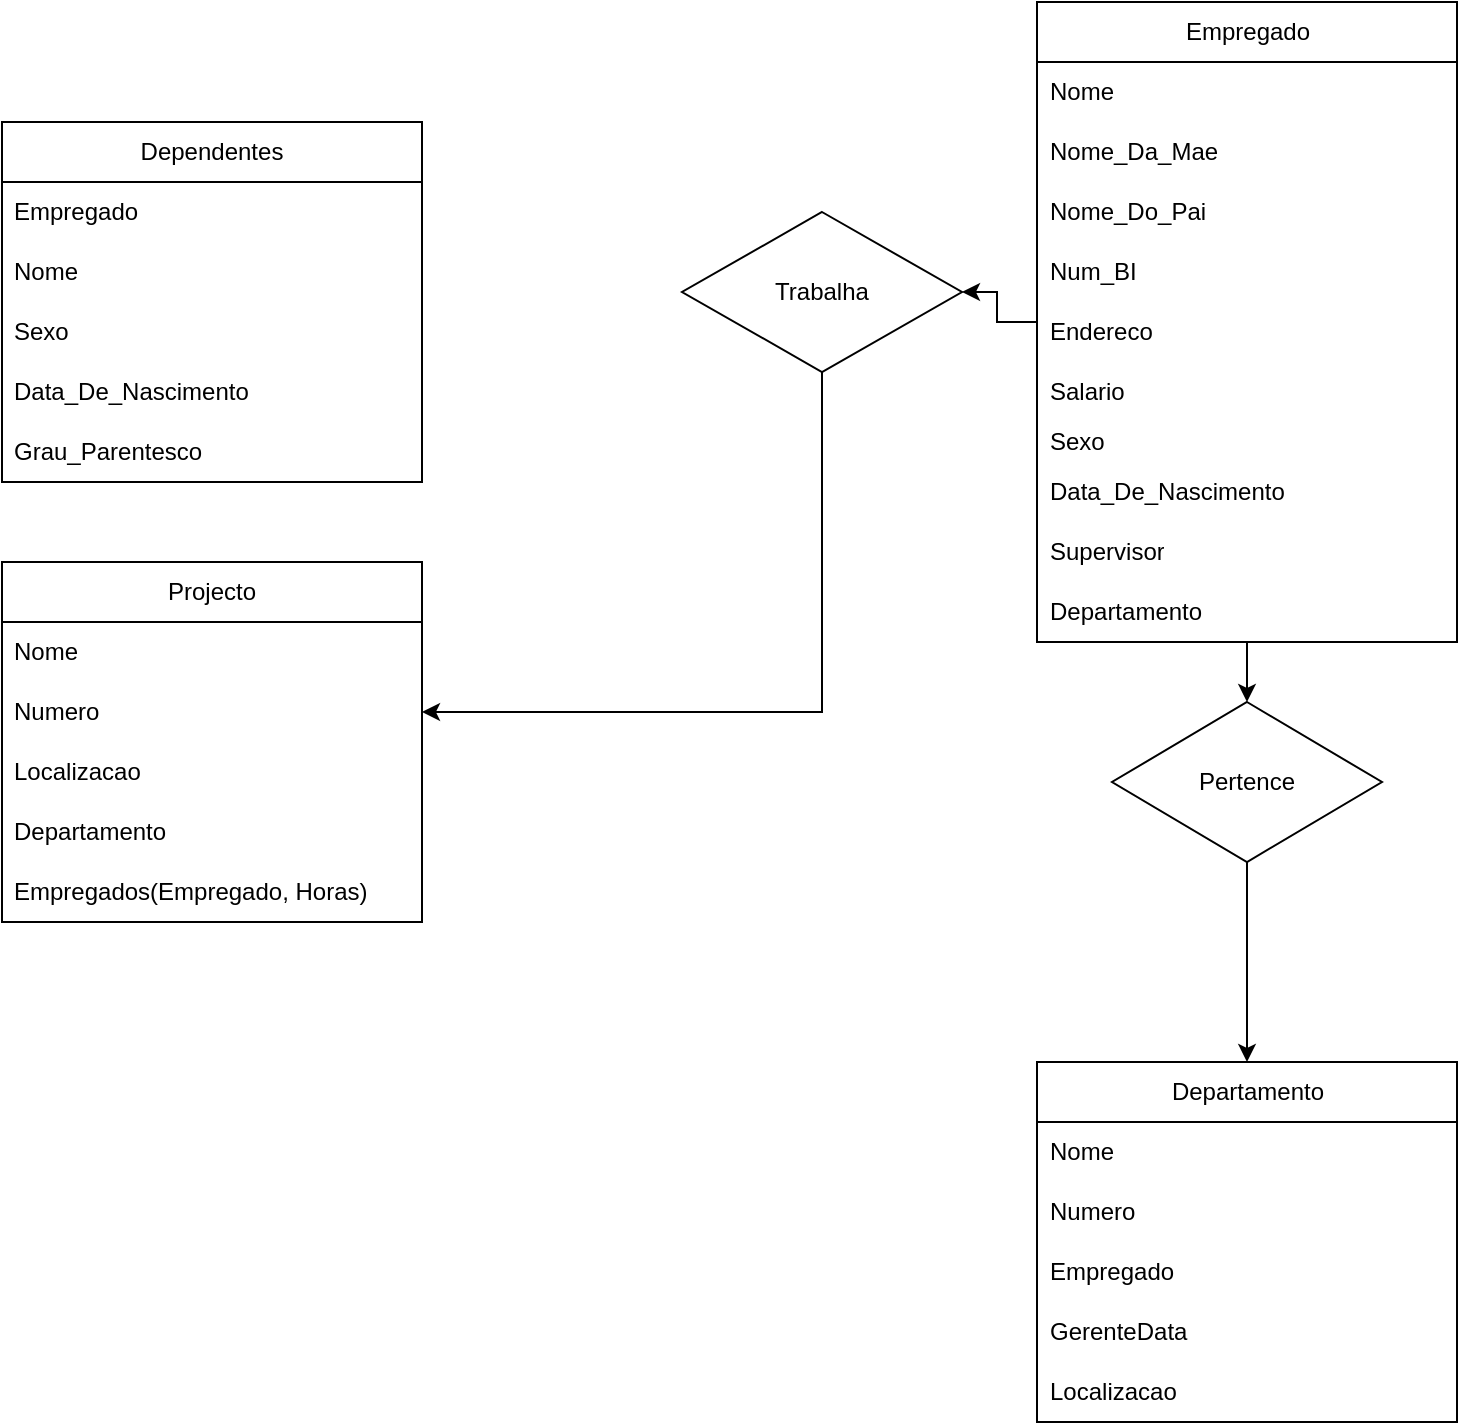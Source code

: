<mxfile version="24.4.8" type="github">
  <diagram name="Página-1" id="czahPHjPTPa1ft9hfoTe">
    <mxGraphModel dx="2074" dy="2234" grid="1" gridSize="10" guides="1" tooltips="1" connect="1" arrows="1" fold="1" page="1" pageScale="1" pageWidth="1700" pageHeight="1100" math="0" shadow="0">
      <root>
        <mxCell id="0" />
        <mxCell id="1" parent="0" />
        <mxCell id="-HJdSHFpZpjioLMWd_8P-1" value="Departamento" style="swimlane;fontStyle=0;childLayout=stackLayout;horizontal=1;startSize=30;horizontalStack=0;resizeParent=1;resizeParentMax=0;resizeLast=0;collapsible=1;marginBottom=0;whiteSpace=wrap;html=1;" vertex="1" parent="1">
          <mxGeometry x="797.5" y="440" width="210" height="180" as="geometry" />
        </mxCell>
        <mxCell id="-HJdSHFpZpjioLMWd_8P-2" value="Nome" style="text;strokeColor=none;fillColor=none;align=left;verticalAlign=middle;spacingLeft=4;spacingRight=4;overflow=hidden;points=[[0,0.5],[1,0.5]];portConstraint=eastwest;rotatable=0;whiteSpace=wrap;html=1;" vertex="1" parent="-HJdSHFpZpjioLMWd_8P-1">
          <mxGeometry y="30" width="210" height="30" as="geometry" />
        </mxCell>
        <mxCell id="-HJdSHFpZpjioLMWd_8P-3" value="Numero" style="text;strokeColor=none;fillColor=none;align=left;verticalAlign=middle;spacingLeft=4;spacingRight=4;overflow=hidden;points=[[0,0.5],[1,0.5]];portConstraint=eastwest;rotatable=0;whiteSpace=wrap;html=1;" vertex="1" parent="-HJdSHFpZpjioLMWd_8P-1">
          <mxGeometry y="60" width="210" height="30" as="geometry" />
        </mxCell>
        <mxCell id="-HJdSHFpZpjioLMWd_8P-4" value="Empregado" style="text;strokeColor=none;fillColor=none;align=left;verticalAlign=middle;spacingLeft=4;spacingRight=4;overflow=hidden;points=[[0,0.5],[1,0.5]];portConstraint=eastwest;rotatable=0;whiteSpace=wrap;html=1;" vertex="1" parent="-HJdSHFpZpjioLMWd_8P-1">
          <mxGeometry y="90" width="210" height="30" as="geometry" />
        </mxCell>
        <mxCell id="-HJdSHFpZpjioLMWd_8P-10" value="GerenteData" style="text;strokeColor=none;fillColor=none;align=left;verticalAlign=middle;spacingLeft=4;spacingRight=4;overflow=hidden;points=[[0,0.5],[1,0.5]];portConstraint=eastwest;rotatable=0;whiteSpace=wrap;html=1;" vertex="1" parent="-HJdSHFpZpjioLMWd_8P-1">
          <mxGeometry y="120" width="210" height="30" as="geometry" />
        </mxCell>
        <mxCell id="-HJdSHFpZpjioLMWd_8P-9" value="Localizacao" style="text;strokeColor=none;fillColor=none;align=left;verticalAlign=middle;spacingLeft=4;spacingRight=4;overflow=hidden;points=[[0,0.5],[1,0.5]];portConstraint=eastwest;rotatable=0;whiteSpace=wrap;html=1;" vertex="1" parent="-HJdSHFpZpjioLMWd_8P-1">
          <mxGeometry y="150" width="210" height="30" as="geometry" />
        </mxCell>
        <mxCell id="-HJdSHFpZpjioLMWd_8P-11" value="Projecto" style="swimlane;fontStyle=0;childLayout=stackLayout;horizontal=1;startSize=30;horizontalStack=0;resizeParent=1;resizeParentMax=0;resizeLast=0;collapsible=1;marginBottom=0;whiteSpace=wrap;html=1;" vertex="1" parent="1">
          <mxGeometry x="280" y="190" width="210" height="180" as="geometry" />
        </mxCell>
        <mxCell id="-HJdSHFpZpjioLMWd_8P-12" value="Nome" style="text;strokeColor=none;fillColor=none;align=left;verticalAlign=middle;spacingLeft=4;spacingRight=4;overflow=hidden;points=[[0,0.5],[1,0.5]];portConstraint=eastwest;rotatable=0;whiteSpace=wrap;html=1;" vertex="1" parent="-HJdSHFpZpjioLMWd_8P-11">
          <mxGeometry y="30" width="210" height="30" as="geometry" />
        </mxCell>
        <mxCell id="-HJdSHFpZpjioLMWd_8P-13" value="Numero" style="text;strokeColor=none;fillColor=none;align=left;verticalAlign=middle;spacingLeft=4;spacingRight=4;overflow=hidden;points=[[0,0.5],[1,0.5]];portConstraint=eastwest;rotatable=0;whiteSpace=wrap;html=1;" vertex="1" parent="-HJdSHFpZpjioLMWd_8P-11">
          <mxGeometry y="60" width="210" height="30" as="geometry" />
        </mxCell>
        <mxCell id="-HJdSHFpZpjioLMWd_8P-15" value="Localizacao" style="text;strokeColor=none;fillColor=none;align=left;verticalAlign=middle;spacingLeft=4;spacingRight=4;overflow=hidden;points=[[0,0.5],[1,0.5]];portConstraint=eastwest;rotatable=0;whiteSpace=wrap;html=1;" vertex="1" parent="-HJdSHFpZpjioLMWd_8P-11">
          <mxGeometry y="90" width="210" height="30" as="geometry" />
        </mxCell>
        <mxCell id="-HJdSHFpZpjioLMWd_8P-50" value="Departamento" style="text;strokeColor=none;fillColor=none;align=left;verticalAlign=middle;spacingLeft=4;spacingRight=4;overflow=hidden;points=[[0,0.5],[1,0.5]];portConstraint=eastwest;rotatable=0;whiteSpace=wrap;html=1;" vertex="1" parent="-HJdSHFpZpjioLMWd_8P-11">
          <mxGeometry y="120" width="210" height="30" as="geometry" />
        </mxCell>
        <mxCell id="-HJdSHFpZpjioLMWd_8P-53" value="Empregados(Empregado, Horas)" style="text;strokeColor=none;fillColor=none;align=left;verticalAlign=middle;spacingLeft=4;spacingRight=4;overflow=hidden;points=[[0,0.5],[1,0.5]];portConstraint=eastwest;rotatable=0;whiteSpace=wrap;html=1;" vertex="1" parent="-HJdSHFpZpjioLMWd_8P-11">
          <mxGeometry y="150" width="210" height="30" as="geometry" />
        </mxCell>
        <mxCell id="-HJdSHFpZpjioLMWd_8P-42" value="" style="edgeStyle=orthogonalEdgeStyle;rounded=0;orthogonalLoop=1;jettySize=auto;html=1;" edge="1" parent="1" source="-HJdSHFpZpjioLMWd_8P-17" target="-HJdSHFpZpjioLMWd_8P-41">
          <mxGeometry relative="1" as="geometry" />
        </mxCell>
        <mxCell id="-HJdSHFpZpjioLMWd_8P-47" value="" style="edgeStyle=orthogonalEdgeStyle;rounded=0;orthogonalLoop=1;jettySize=auto;html=1;" edge="1" parent="1" source="-HJdSHFpZpjioLMWd_8P-17" target="-HJdSHFpZpjioLMWd_8P-46">
          <mxGeometry relative="1" as="geometry" />
        </mxCell>
        <mxCell id="-HJdSHFpZpjioLMWd_8P-17" value="Empregado" style="swimlane;fontStyle=0;childLayout=stackLayout;horizontal=1;startSize=30;horizontalStack=0;resizeParent=1;resizeParentMax=0;resizeLast=0;collapsible=1;marginBottom=0;whiteSpace=wrap;html=1;" vertex="1" parent="1">
          <mxGeometry x="797.5" y="-90" width="210" height="320" as="geometry" />
        </mxCell>
        <mxCell id="-HJdSHFpZpjioLMWd_8P-18" value="Nome" style="text;strokeColor=none;fillColor=none;align=left;verticalAlign=middle;spacingLeft=4;spacingRight=4;overflow=hidden;points=[[0,0.5],[1,0.5]];portConstraint=eastwest;rotatable=0;whiteSpace=wrap;html=1;" vertex="1" parent="-HJdSHFpZpjioLMWd_8P-17">
          <mxGeometry y="30" width="210" height="30" as="geometry" />
        </mxCell>
        <mxCell id="-HJdSHFpZpjioLMWd_8P-19" value="Nome_Da_Mae" style="text;strokeColor=none;fillColor=none;align=left;verticalAlign=middle;spacingLeft=4;spacingRight=4;overflow=hidden;points=[[0,0.5],[1,0.5]];portConstraint=eastwest;rotatable=0;whiteSpace=wrap;html=1;" vertex="1" parent="-HJdSHFpZpjioLMWd_8P-17">
          <mxGeometry y="60" width="210" height="30" as="geometry" />
        </mxCell>
        <mxCell id="-HJdSHFpZpjioLMWd_8P-23" value="Nome_Do_Pai" style="text;strokeColor=none;fillColor=none;align=left;verticalAlign=middle;spacingLeft=4;spacingRight=4;overflow=hidden;points=[[0,0.5],[1,0.5]];portConstraint=eastwest;rotatable=0;whiteSpace=wrap;html=1;" vertex="1" parent="-HJdSHFpZpjioLMWd_8P-17">
          <mxGeometry y="90" width="210" height="30" as="geometry" />
        </mxCell>
        <mxCell id="-HJdSHFpZpjioLMWd_8P-45" value="Num_BI" style="text;strokeColor=none;fillColor=none;align=left;verticalAlign=middle;spacingLeft=4;spacingRight=4;overflow=hidden;points=[[0,0.5],[1,0.5]];portConstraint=eastwest;rotatable=0;whiteSpace=wrap;html=1;" vertex="1" parent="-HJdSHFpZpjioLMWd_8P-17">
          <mxGeometry y="120" width="210" height="30" as="geometry" />
        </mxCell>
        <mxCell id="-HJdSHFpZpjioLMWd_8P-20" value="Endereco" style="text;strokeColor=none;fillColor=none;align=left;verticalAlign=middle;spacingLeft=4;spacingRight=4;overflow=hidden;points=[[0,0.5],[1,0.5]];portConstraint=eastwest;rotatable=0;whiteSpace=wrap;html=1;" vertex="1" parent="-HJdSHFpZpjioLMWd_8P-17">
          <mxGeometry y="150" width="210" height="30" as="geometry" />
        </mxCell>
        <mxCell id="-HJdSHFpZpjioLMWd_8P-21" value="Salario" style="text;strokeColor=none;fillColor=none;align=left;verticalAlign=middle;spacingLeft=4;spacingRight=4;overflow=hidden;points=[[0,0.5],[1,0.5]];portConstraint=eastwest;rotatable=0;whiteSpace=wrap;html=1;" vertex="1" parent="-HJdSHFpZpjioLMWd_8P-17">
          <mxGeometry y="180" width="210" height="30" as="geometry" />
        </mxCell>
        <mxCell id="-HJdSHFpZpjioLMWd_8P-22" value="&lt;div&gt;Sexo&lt;/div&gt;&lt;div&gt;&lt;br&gt;&lt;/div&gt;" style="text;strokeColor=none;fillColor=none;align=left;verticalAlign=middle;spacingLeft=4;spacingRight=4;overflow=hidden;points=[[0,0.5],[1,0.5]];portConstraint=eastwest;rotatable=0;whiteSpace=wrap;html=1;" vertex="1" parent="-HJdSHFpZpjioLMWd_8P-17">
          <mxGeometry y="210" width="210" height="20" as="geometry" />
        </mxCell>
        <mxCell id="-HJdSHFpZpjioLMWd_8P-24" value="Data_De_Nascimento" style="text;strokeColor=none;fillColor=none;align=left;verticalAlign=middle;spacingLeft=4;spacingRight=4;overflow=hidden;points=[[0,0.5],[1,0.5]];portConstraint=eastwest;rotatable=0;whiteSpace=wrap;html=1;" vertex="1" parent="-HJdSHFpZpjioLMWd_8P-17">
          <mxGeometry y="230" width="210" height="30" as="geometry" />
        </mxCell>
        <mxCell id="-HJdSHFpZpjioLMWd_8P-33" value="Supervisor" style="text;strokeColor=none;fillColor=none;align=left;verticalAlign=middle;spacingLeft=4;spacingRight=4;overflow=hidden;points=[[0,0.5],[1,0.5]];portConstraint=eastwest;rotatable=0;whiteSpace=wrap;html=1;" vertex="1" parent="-HJdSHFpZpjioLMWd_8P-17">
          <mxGeometry y="260" width="210" height="30" as="geometry" />
        </mxCell>
        <mxCell id="-HJdSHFpZpjioLMWd_8P-51" value="Departamento" style="text;strokeColor=none;fillColor=none;align=left;verticalAlign=middle;spacingLeft=4;spacingRight=4;overflow=hidden;points=[[0,0.5],[1,0.5]];portConstraint=eastwest;rotatable=0;whiteSpace=wrap;html=1;" vertex="1" parent="-HJdSHFpZpjioLMWd_8P-17">
          <mxGeometry y="290" width="210" height="30" as="geometry" />
        </mxCell>
        <mxCell id="-HJdSHFpZpjioLMWd_8P-34" value="Dependentes" style="swimlane;fontStyle=0;childLayout=stackLayout;horizontal=1;startSize=30;horizontalStack=0;resizeParent=1;resizeParentMax=0;resizeLast=0;collapsible=1;marginBottom=0;whiteSpace=wrap;html=1;" vertex="1" parent="1">
          <mxGeometry x="280" y="-30" width="210" height="180" as="geometry" />
        </mxCell>
        <mxCell id="-HJdSHFpZpjioLMWd_8P-52" value="Empregado" style="text;strokeColor=none;fillColor=none;align=left;verticalAlign=middle;spacingLeft=4;spacingRight=4;overflow=hidden;points=[[0,0.5],[1,0.5]];portConstraint=eastwest;rotatable=0;whiteSpace=wrap;html=1;" vertex="1" parent="-HJdSHFpZpjioLMWd_8P-34">
          <mxGeometry y="30" width="210" height="30" as="geometry" />
        </mxCell>
        <mxCell id="-HJdSHFpZpjioLMWd_8P-35" value="Nome" style="text;strokeColor=none;fillColor=none;align=left;verticalAlign=middle;spacingLeft=4;spacingRight=4;overflow=hidden;points=[[0,0.5],[1,0.5]];portConstraint=eastwest;rotatable=0;whiteSpace=wrap;html=1;" vertex="1" parent="-HJdSHFpZpjioLMWd_8P-34">
          <mxGeometry y="60" width="210" height="30" as="geometry" />
        </mxCell>
        <mxCell id="-HJdSHFpZpjioLMWd_8P-36" value="Sexo" style="text;strokeColor=none;fillColor=none;align=left;verticalAlign=middle;spacingLeft=4;spacingRight=4;overflow=hidden;points=[[0,0.5],[1,0.5]];portConstraint=eastwest;rotatable=0;whiteSpace=wrap;html=1;" vertex="1" parent="-HJdSHFpZpjioLMWd_8P-34">
          <mxGeometry y="90" width="210" height="30" as="geometry" />
        </mxCell>
        <mxCell id="-HJdSHFpZpjioLMWd_8P-37" value="Data_De_Nascimento" style="text;strokeColor=none;fillColor=none;align=left;verticalAlign=middle;spacingLeft=4;spacingRight=4;overflow=hidden;points=[[0,0.5],[1,0.5]];portConstraint=eastwest;rotatable=0;whiteSpace=wrap;html=1;" vertex="1" parent="-HJdSHFpZpjioLMWd_8P-34">
          <mxGeometry y="120" width="210" height="30" as="geometry" />
        </mxCell>
        <mxCell id="-HJdSHFpZpjioLMWd_8P-38" value="Grau_Parentesco" style="text;strokeColor=none;fillColor=none;align=left;verticalAlign=middle;spacingLeft=4;spacingRight=4;overflow=hidden;points=[[0,0.5],[1,0.5]];portConstraint=eastwest;rotatable=0;whiteSpace=wrap;html=1;" vertex="1" parent="-HJdSHFpZpjioLMWd_8P-34">
          <mxGeometry y="150" width="210" height="30" as="geometry" />
        </mxCell>
        <mxCell id="-HJdSHFpZpjioLMWd_8P-43" style="edgeStyle=orthogonalEdgeStyle;rounded=0;orthogonalLoop=1;jettySize=auto;html=1;entryX=0.5;entryY=0;entryDx=0;entryDy=0;" edge="1" parent="1" source="-HJdSHFpZpjioLMWd_8P-41" target="-HJdSHFpZpjioLMWd_8P-1">
          <mxGeometry relative="1" as="geometry" />
        </mxCell>
        <mxCell id="-HJdSHFpZpjioLMWd_8P-41" value="Pertence" style="rhombus;whiteSpace=wrap;html=1;fontStyle=0;startSize=30;" vertex="1" parent="1">
          <mxGeometry x="835" y="260" width="135" height="80" as="geometry" />
        </mxCell>
        <mxCell id="-HJdSHFpZpjioLMWd_8P-48" style="edgeStyle=orthogonalEdgeStyle;rounded=0;orthogonalLoop=1;jettySize=auto;html=1;entryX=1;entryY=0.5;entryDx=0;entryDy=0;" edge="1" parent="1" source="-HJdSHFpZpjioLMWd_8P-46" target="-HJdSHFpZpjioLMWd_8P-13">
          <mxGeometry relative="1" as="geometry" />
        </mxCell>
        <mxCell id="-HJdSHFpZpjioLMWd_8P-46" value="Trabalha" style="rhombus;whiteSpace=wrap;html=1;fontStyle=0;startSize=30;" vertex="1" parent="1">
          <mxGeometry x="620" y="15" width="140" height="80" as="geometry" />
        </mxCell>
      </root>
    </mxGraphModel>
  </diagram>
</mxfile>
